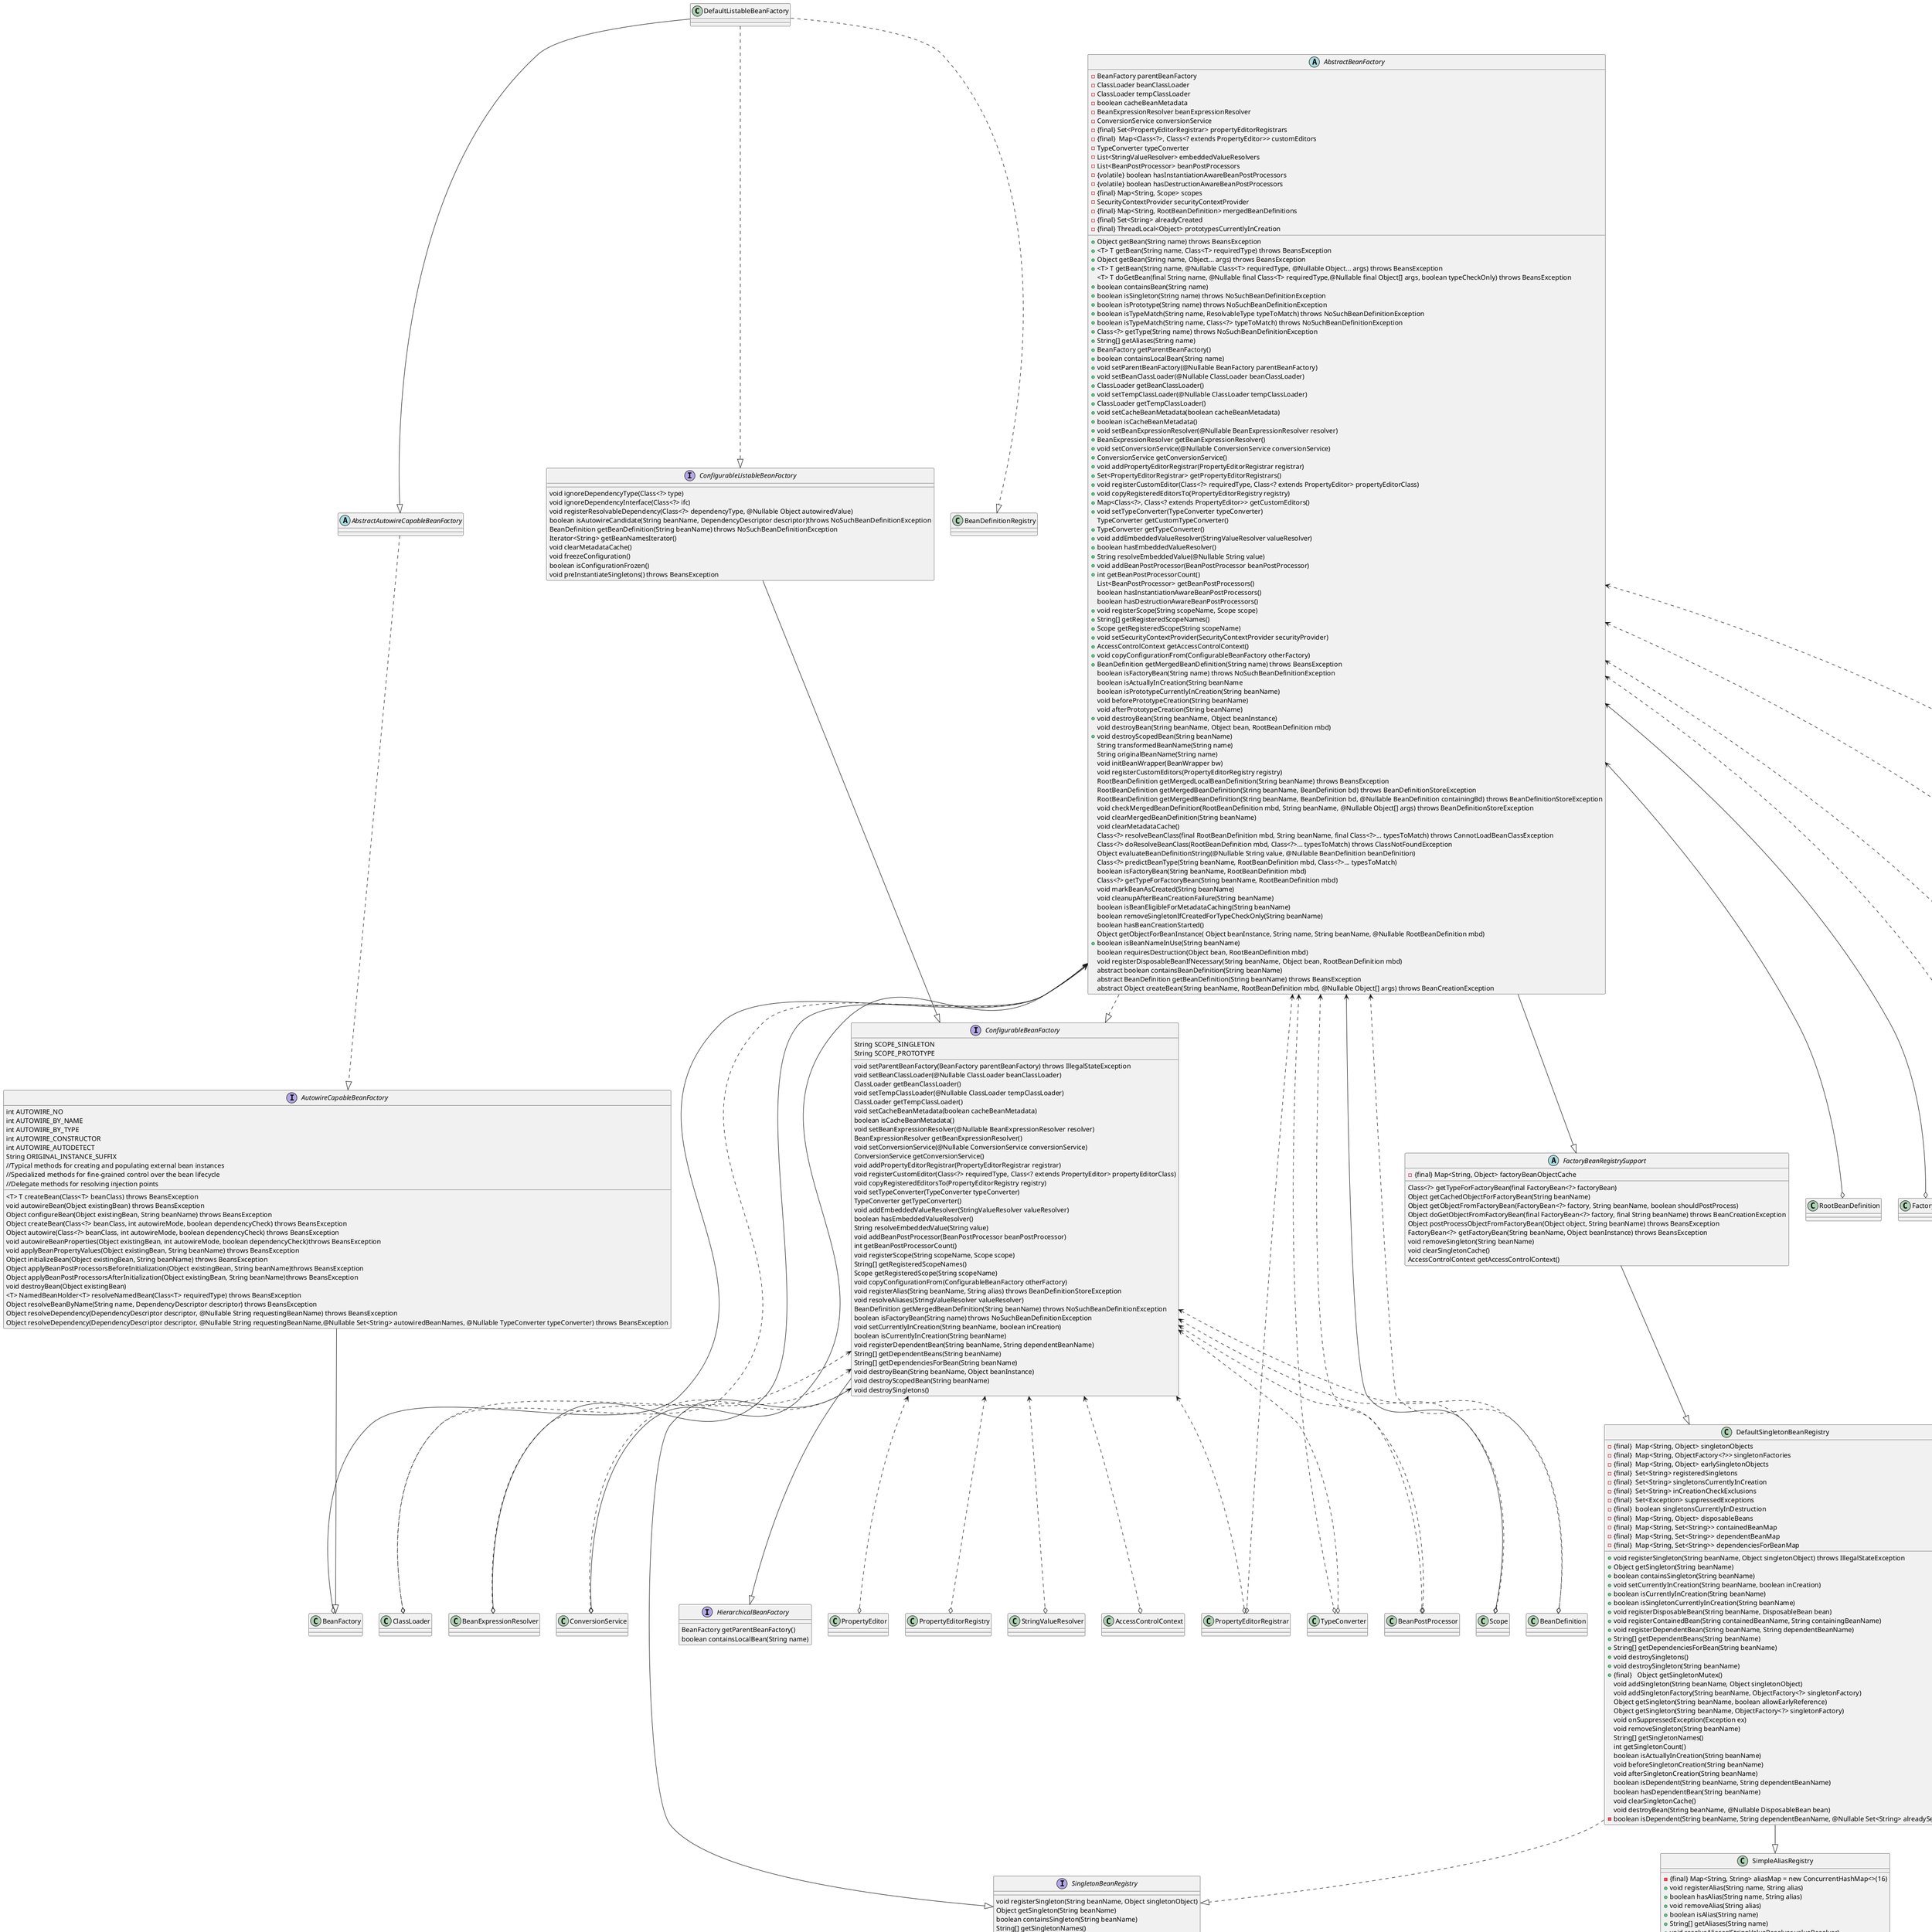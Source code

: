 @startuml
class DefaultListableBeanFactory{
}
class SimpleAliasRegistry{
    -{final} Map<String, String> aliasMap = new ConcurrentHashMap<>(16)
     +void registerAlias(String name, String alias)
     + boolean hasAlias(String name, String alias)
     + void removeAlias(String alias)
     + boolean isAlias(String name)
     + String[] getAliases(String name)
     + void resolveAliases(StringValueResolver valueResolver)
     + String canonicalName(String name)
       boolean allowAliasOverriding()
       void checkForAliasCircle(String name, String alias)
     - void retrieveAliases(String name, List<String> result)
}
class DefaultSingletonBeanRegistry{
   -{final}  Map<String, Object> singletonObjects
   -{final}  Map<String, ObjectFactory<?>> singletonFactories
   -{final}  Map<String, Object> earlySingletonObjects
   -{final}  Set<String> registeredSingletons
   -{final}  Set<String> singletonsCurrentlyInCreation
   -{final}  Set<String> inCreationCheckExclusions
   -{final}  Set<Exception> suppressedExceptions
   -{final}  boolean singletonsCurrentlyInDestruction
   -{final}  Map<String, Object> disposableBeans
   -{final}  Map<String, Set<String>> containedBeanMap
   -{final}  Map<String, Set<String>> dependentBeanMap
   -{final}  Map<String, Set<String>> dependenciesForBeanMap
   + void registerSingleton(String beanName, Object singletonObject) throws IllegalStateException
   + Object getSingleton(String beanName)
   + boolean containsSingleton(String beanName)
   + void setCurrentlyInCreation(String beanName, boolean inCreation)
   + boolean isCurrentlyInCreation(String beanName)
   + boolean isSingletonCurrentlyInCreation(String beanName)
   + void registerDisposableBean(String beanName, DisposableBean bean)
   + void registerContainedBean(String containedBeanName, String containingBeanName)
   + void registerDependentBean(String beanName, String dependentBeanName)
   + String[] getDependentBeans(String beanName)
   + String[] getDependenciesForBean(String beanName)
   + void destroySingletons()
   + void destroySingleton(String beanName)
   + {final}   Object getSingletonMutex()
     void addSingleton(String beanName, Object singletonObject)
     void addSingletonFactory(String beanName, ObjectFactory<?> singletonFactory)
     Object getSingleton(String beanName, boolean allowEarlyReference)
     Object getSingleton(String beanName, ObjectFactory<?> singletonFactory)
     void onSuppressedException(Exception ex)
     void removeSingleton(String beanName)
     String[] getSingletonNames()
     int getSingletonCount()
     boolean isActuallyInCreation(String beanName)
     void beforeSingletonCreation(String beanName)
     void afterSingletonCreation(String beanName)
     boolean isDependent(String beanName, String dependentBeanName)
     boolean hasDependentBean(String beanName)
     void clearSingletonCache()
     void destroyBean(String beanName, @Nullable DisposableBean bean)
   - boolean isDependent(String beanName, String dependentBeanName, @Nullable Set<String> alreadySeen)
}
abstract class FactoryBeanRegistrySupport{
    -{final} Map<String, Object> factoryBeanObjectCache
    Class<?> getTypeForFactoryBean(final FactoryBean<?> factoryBean)
    Object getCachedObjectForFactoryBean(String beanName)
    Object getObjectFromFactoryBean(FactoryBean<?> factory, String beanName, boolean shouldPostProcess)
    Object doGetObjectFromFactoryBean(final FactoryBean<?> factory, final String beanName) throws BeanCreationException
    Object postProcessObjectFromFactoryBean(Object object, String beanName) throws BeansException
    FactoryBean<?> getFactoryBean(String beanName, Object beanInstance) throws BeansException
    void removeSingleton(String beanName)
    void clearSingletonCache()
    AccessControlContext getAccessControlContext()
}
abstract class AbstractAutowireCapableBeanFactory{
}
abstract class AbstractBeanFactory{
    - BeanFactory parentBeanFactory
    - ClassLoader beanClassLoader
    - ClassLoader tempClassLoader
    - boolean cacheBeanMetadata
    - BeanExpressionResolver beanExpressionResolver
    - ConversionService conversionService
    - {final} Set<PropertyEditorRegistrar> propertyEditorRegistrars
    - {final}  Map<Class<?>, Class<? extends PropertyEditor>> customEditors
    - TypeConverter typeConverter
    - List<StringValueResolver> embeddedValueResolvers
    - List<BeanPostProcessor> beanPostProcessors
    - {volatile} boolean hasInstantiationAwareBeanPostProcessors
    - {volatile} boolean hasDestructionAwareBeanPostProcessors
    - {final} Map<String, Scope> scopes
    - SecurityContextProvider securityContextProvider
    - {final} Map<String, RootBeanDefinition> mergedBeanDefinitions
    - {final} Set<String> alreadyCreated
    - {final} ThreadLocal<Object> prototypesCurrentlyInCreation
    + Object getBean(String name) throws BeansException
    + <T> T getBean(String name, Class<T> requiredType) throws BeansException
    + Object getBean(String name, Object... args) throws BeansException
    + <T> T getBean(String name, @Nullable Class<T> requiredType, @Nullable Object... args) throws BeansException
      <T> T doGetBean(final String name, @Nullable final Class<T> requiredType,@Nullable final Object[] args, boolean typeCheckOnly) throws BeansException
    + boolean containsBean(String name)
    + boolean isSingleton(String name) throws NoSuchBeanDefinitionException
    + boolean isPrototype(String name) throws NoSuchBeanDefinitionException
    + boolean isTypeMatch(String name, ResolvableType typeToMatch) throws NoSuchBeanDefinitionException
    + boolean isTypeMatch(String name, Class<?> typeToMatch) throws NoSuchBeanDefinitionException
    + Class<?> getType(String name) throws NoSuchBeanDefinitionException
    + String[] getAliases(String name)
    + BeanFactory getParentBeanFactory()
    + boolean containsLocalBean(String name)
    + void setParentBeanFactory(@Nullable BeanFactory parentBeanFactory)
    + void setBeanClassLoader(@Nullable ClassLoader beanClassLoader)
    + ClassLoader getBeanClassLoader()
    + void setTempClassLoader(@Nullable ClassLoader tempClassLoader)
    + ClassLoader getTempClassLoader()
    + void setCacheBeanMetadata(boolean cacheBeanMetadata)
    + boolean isCacheBeanMetadata()
    + void setBeanExpressionResolver(@Nullable BeanExpressionResolver resolver)
    + BeanExpressionResolver getBeanExpressionResolver()
    + void setConversionService(@Nullable ConversionService conversionService)
    + ConversionService getConversionService()
    + void addPropertyEditorRegistrar(PropertyEditorRegistrar registrar)
    + Set<PropertyEditorRegistrar> getPropertyEditorRegistrars()
    + void registerCustomEditor(Class<?> requiredType, Class<? extends PropertyEditor> propertyEditorClass)
    + void copyRegisteredEditorsTo(PropertyEditorRegistry registry)
    + Map<Class<?>, Class<? extends PropertyEditor>> getCustomEditors()
    + void setTypeConverter(TypeConverter typeConverter)
      TypeConverter getCustomTypeConverter()
    + TypeConverter getTypeConverter()
    + void addEmbeddedValueResolver(StringValueResolver valueResolver)
    + boolean hasEmbeddedValueResolver()
    + String resolveEmbeddedValue(@Nullable String value)
    + void addBeanPostProcessor(BeanPostProcessor beanPostProcessor)
    + int getBeanPostProcessorCount()
      List<BeanPostProcessor> getBeanPostProcessors()
      boolean hasInstantiationAwareBeanPostProcessors()
      boolean hasDestructionAwareBeanPostProcessors()
    + void registerScope(String scopeName, Scope scope)
    + String[] getRegisteredScopeNames()
    + Scope getRegisteredScope(String scopeName)
    + void setSecurityContextProvider(SecurityContextProvider securityProvider)
    + AccessControlContext getAccessControlContext()
    + void copyConfigurationFrom(ConfigurableBeanFactory otherFactory)
    + BeanDefinition getMergedBeanDefinition(String name) throws BeansException
      boolean isFactoryBean(String name) throws NoSuchBeanDefinitionException
      boolean isActuallyInCreation(String beanName
      boolean isPrototypeCurrentlyInCreation(String beanName)
      void beforePrototypeCreation(String beanName)
      void afterPrototypeCreation(String beanName)
    + void destroyBean(String beanName, Object beanInstance)
      void destroyBean(String beanName, Object bean, RootBeanDefinition mbd)
    + void destroyScopedBean(String beanName)
      String transformedBeanName(String name)
      String originalBeanName(String name)
      void initBeanWrapper(BeanWrapper bw)
      void registerCustomEditors(PropertyEditorRegistry registry)
      RootBeanDefinition getMergedLocalBeanDefinition(String beanName) throws BeansException
      RootBeanDefinition getMergedBeanDefinition(String beanName, BeanDefinition bd) throws BeanDefinitionStoreException
      RootBeanDefinition getMergedBeanDefinition(String beanName, BeanDefinition bd, @Nullable BeanDefinition containingBd) throws BeanDefinitionStoreException
      void checkMergedBeanDefinition(RootBeanDefinition mbd, String beanName, @Nullable Object[] args) throws BeanDefinitionStoreException
      void clearMergedBeanDefinition(String beanName)
      void clearMetadataCache()
      Class<?> resolveBeanClass(final RootBeanDefinition mbd, String beanName, final Class<?>... typesToMatch) throws CannotLoadBeanClassException
      Class<?> doResolveBeanClass(RootBeanDefinition mbd, Class<?>... typesToMatch) throws ClassNotFoundException
      Object evaluateBeanDefinitionString(@Nullable String value, @Nullable BeanDefinition beanDefinition)
      Class<?> predictBeanType(String beanName, RootBeanDefinition mbd, Class<?>... typesToMatch)
      boolean isFactoryBean(String beanName, RootBeanDefinition mbd)
      Class<?> getTypeForFactoryBean(String beanName, RootBeanDefinition mbd)
      void markBeanAsCreated(String beanName)
      void cleanupAfterBeanCreationFailure(String beanName)
      boolean isBeanEligibleForMetadataCaching(String beanName)
      boolean removeSingletonIfCreatedForTypeCheckOnly(String beanName)
      boolean hasBeanCreationStarted()
      Object getObjectForBeanInstance( Object beanInstance, String name, String beanName, @Nullable RootBeanDefinition mbd)
    + boolean isBeanNameInUse(String beanName)
      boolean requiresDestruction(Object bean, RootBeanDefinition mbd)
      void registerDisposableBeanIfNecessary(String beanName, Object bean, RootBeanDefinition mbd)
      abstract boolean containsBeanDefinition(String beanName)
      abstract BeanDefinition getBeanDefinition(String beanName) throws BeansException
      abstract Object createBean(String beanName, RootBeanDefinition mbd, @Nullable Object[] args) throws BeanCreationException
}
interface ConfigurableListableBeanFactory{
    void ignoreDependencyType(Class<?> type)
    void ignoreDependencyInterface(Class<?> ifc)
    void registerResolvableDependency(Class<?> dependencyType, @Nullable Object autowiredValue)
    boolean isAutowireCandidate(String beanName, DependencyDescriptor descriptor)throws NoSuchBeanDefinitionException
    BeanDefinition getBeanDefinition(String beanName) throws NoSuchBeanDefinitionException
    Iterator<String> getBeanNamesIterator()
    void clearMetadataCache()
    void freezeConfiguration()
    boolean isConfigurationFrozen()
    void preInstantiateSingletons() throws BeansException
}
interface ConfigurableBeanFactory{
    String SCOPE_SINGLETON
    String SCOPE_PROTOTYPE
    void setParentBeanFactory(BeanFactory parentBeanFactory) throws IllegalStateException
    void setBeanClassLoader(@Nullable ClassLoader beanClassLoader)
    ClassLoader getBeanClassLoader()
    void setTempClassLoader(@Nullable ClassLoader tempClassLoader)
    ClassLoader getTempClassLoader()
    void setCacheBeanMetadata(boolean cacheBeanMetadata)
    boolean isCacheBeanMetadata()
    void setBeanExpressionResolver(@Nullable BeanExpressionResolver resolver)
    BeanExpressionResolver getBeanExpressionResolver()
    void setConversionService(@Nullable ConversionService conversionService)
    ConversionService getConversionService()
    void addPropertyEditorRegistrar(PropertyEditorRegistrar registrar)
    void registerCustomEditor(Class<?> requiredType, Class<? extends PropertyEditor> propertyEditorClass)
    void copyRegisteredEditorsTo(PropertyEditorRegistry registry)
    void setTypeConverter(TypeConverter typeConverter)
    TypeConverter getTypeConverter()
    void addEmbeddedValueResolver(StringValueResolver valueResolver)
    boolean hasEmbeddedValueResolver()
    String resolveEmbeddedValue(String value)
    void addBeanPostProcessor(BeanPostProcessor beanPostProcessor)
    int getBeanPostProcessorCount()
    void registerScope(String scopeName, Scope scope)
    String[] getRegisteredScopeNames()
    Scope getRegisteredScope(String scopeName)
    void copyConfigurationFrom(ConfigurableBeanFactory otherFactory)
    void registerAlias(String beanName, String alias) throws BeanDefinitionStoreException
    void resolveAliases(StringValueResolver valueResolver)
    BeanDefinition getMergedBeanDefinition(String beanName) throws NoSuchBeanDefinitionException
    boolean isFactoryBean(String name) throws NoSuchBeanDefinitionException
    void setCurrentlyInCreation(String beanName, boolean inCreation)
    boolean isCurrentlyInCreation(String beanName)
    void registerDependentBean(String beanName, String dependentBeanName)
    String[] getDependentBeans(String beanName)
    String[] getDependenciesForBean(String beanName)
    void destroyBean(String beanName, Object beanInstance)
    void destroyScopedBean(String beanName)
    void destroySingletons()
}
interface SingletonBeanRegistry{
    void registerSingleton(String beanName, Object singletonObject)
    Object getSingleton(String beanName)
    boolean containsSingleton(String beanName)
    String[] getSingletonNames()
    int getSingletonCount()
    Object getSingletonMutex()
}
interface HierarchicalBeanFactory{
    BeanFactory getParentBeanFactory()
    boolean containsLocalBean(String name)
}
interface AutowireCapableBeanFactory{
   int AUTOWIRE_NO
   int AUTOWIRE_BY_NAME
   int AUTOWIRE_BY_TYPE
   int AUTOWIRE_CONSTRUCTOR
   int AUTOWIRE_AUTODETECT
   String ORIGINAL_INSTANCE_SUFFIX
   //Typical methods for creating and populating external bean instances
   <T> T createBean(Class<T> beanClass) throws BeansException
   void autowireBean(Object existingBean) throws BeansException
   Object configureBean(Object existingBean, String beanName) throws BeansException
   //Specialized methods for fine-grained control over the bean lifecycle
   Object createBean(Class<?> beanClass, int autowireMode, boolean dependencyCheck) throws BeansException
   Object autowire(Class<?> beanClass, int autowireMode, boolean dependencyCheck) throws BeansException
   void autowireBeanProperties(Object existingBean, int autowireMode, boolean dependencyCheck)throws BeansException
   void applyBeanPropertyValues(Object existingBean, String beanName) throws BeansException
   Object initializeBean(Object existingBean, String beanName) throws BeansException
   Object applyBeanPostProcessorsBeforeInitialization(Object existingBean, String beanName)throws BeansException
   Object applyBeanPostProcessorsAfterInitialization(Object existingBean, String beanName)throws BeansException
   void destroyBean(Object existingBean)
   //Delegate methods for resolving injection points
   <T> NamedBeanHolder<T> resolveNamedBean(Class<T> requiredType) throws BeansException
   Object resolveBeanByName(String name, DependencyDescriptor descriptor) throws BeansException
   Object resolveDependency(DependencyDescriptor descriptor, @Nullable String requestingBeanName) throws BeansException
   Object resolveDependency(DependencyDescriptor descriptor, @Nullable String requestingBeanName,@Nullable Set<String> autowiredBeanNames, @Nullable TypeConverter typeConverter) throws BeansException
}
SimpleAliasRegistry ..|>AliasRegistry
DefaultSingletonBeanRegistry --|>SimpleAliasRegistry
DefaultSingletonBeanRegistry ..|>SingletonBeanRegistry
FactoryBeanRegistrySupport --|>DefaultSingletonBeanRegistry
AbstractBeanFactory --|>FactoryBeanRegistrySupport
AbstractBeanFactory ..|>ConfigurableBeanFactory
AbstractAutowireCapableBeanFactory ..|>AutowireCapableBeanFactory
AutowireCapableBeanFactory --|>BeanFactory
DefaultListableBeanFactory --|>AbstractAutowireCapableBeanFactory
DefaultListableBeanFactory ..|>BeanDefinitionRegistry
DefaultListableBeanFactory ..|>ConfigurableListableBeanFactory
ConfigurableListableBeanFactory --|>ConfigurableBeanFactory
ConfigurableBeanFactory --|>HierarchicalBeanFactory
ConfigurableBeanFactory --|> SingletonBeanRegistry
ConfigurableBeanFactory <..o ClassLoader
ConfigurableBeanFactory <..o BeanExpressionResolver
ConfigurableBeanFactory <..o ConversionService
ConfigurableBeanFactory <..o PropertyEditorRegistrar
ConfigurableBeanFactory <..o PropertyEditor
ConfigurableBeanFactory <..o PropertyEditorRegistry
ConfigurableBeanFactory <..o TypeConverter
ConfigurableBeanFactory <..o StringValueResolver
ConfigurableBeanFactory <..o BeanPostProcessor
ConfigurableBeanFactory <..o Scope
ConfigurableBeanFactory <..o AccessControlContext
ConfigurableBeanFactory <..o BeanDefinition
AbstractBeanFactory <--o BeanFactory
AbstractBeanFactory <--o BeanExpressionResolver
AbstractBeanFactory <--o ConversionService
AbstractBeanFactory <..o PropertyEditorRegistrar
AbstractBeanFactory <..o TypeConverter
AbstractBeanFactory <..o BeanPostProcessor
AbstractBeanFactory <--o Scope
AbstractBeanFactory <..o BeanDefinition
AbstractBeanFactory <--o RootBeanDefinition
AbstractBeanFactory <--o FactoryBean
AbstractBeanFactory <..o BeanFactoryUtils
AbstractBeanFactory <..o ClassLoader
AbstractBeanFactory <..o InstantiationAwareBeanPostProcessor
AbstractBeanFactory <..o DestructionAwareBeanPostProcessor
AbstractBeanFactory <..o BeanWrapper
@enduml